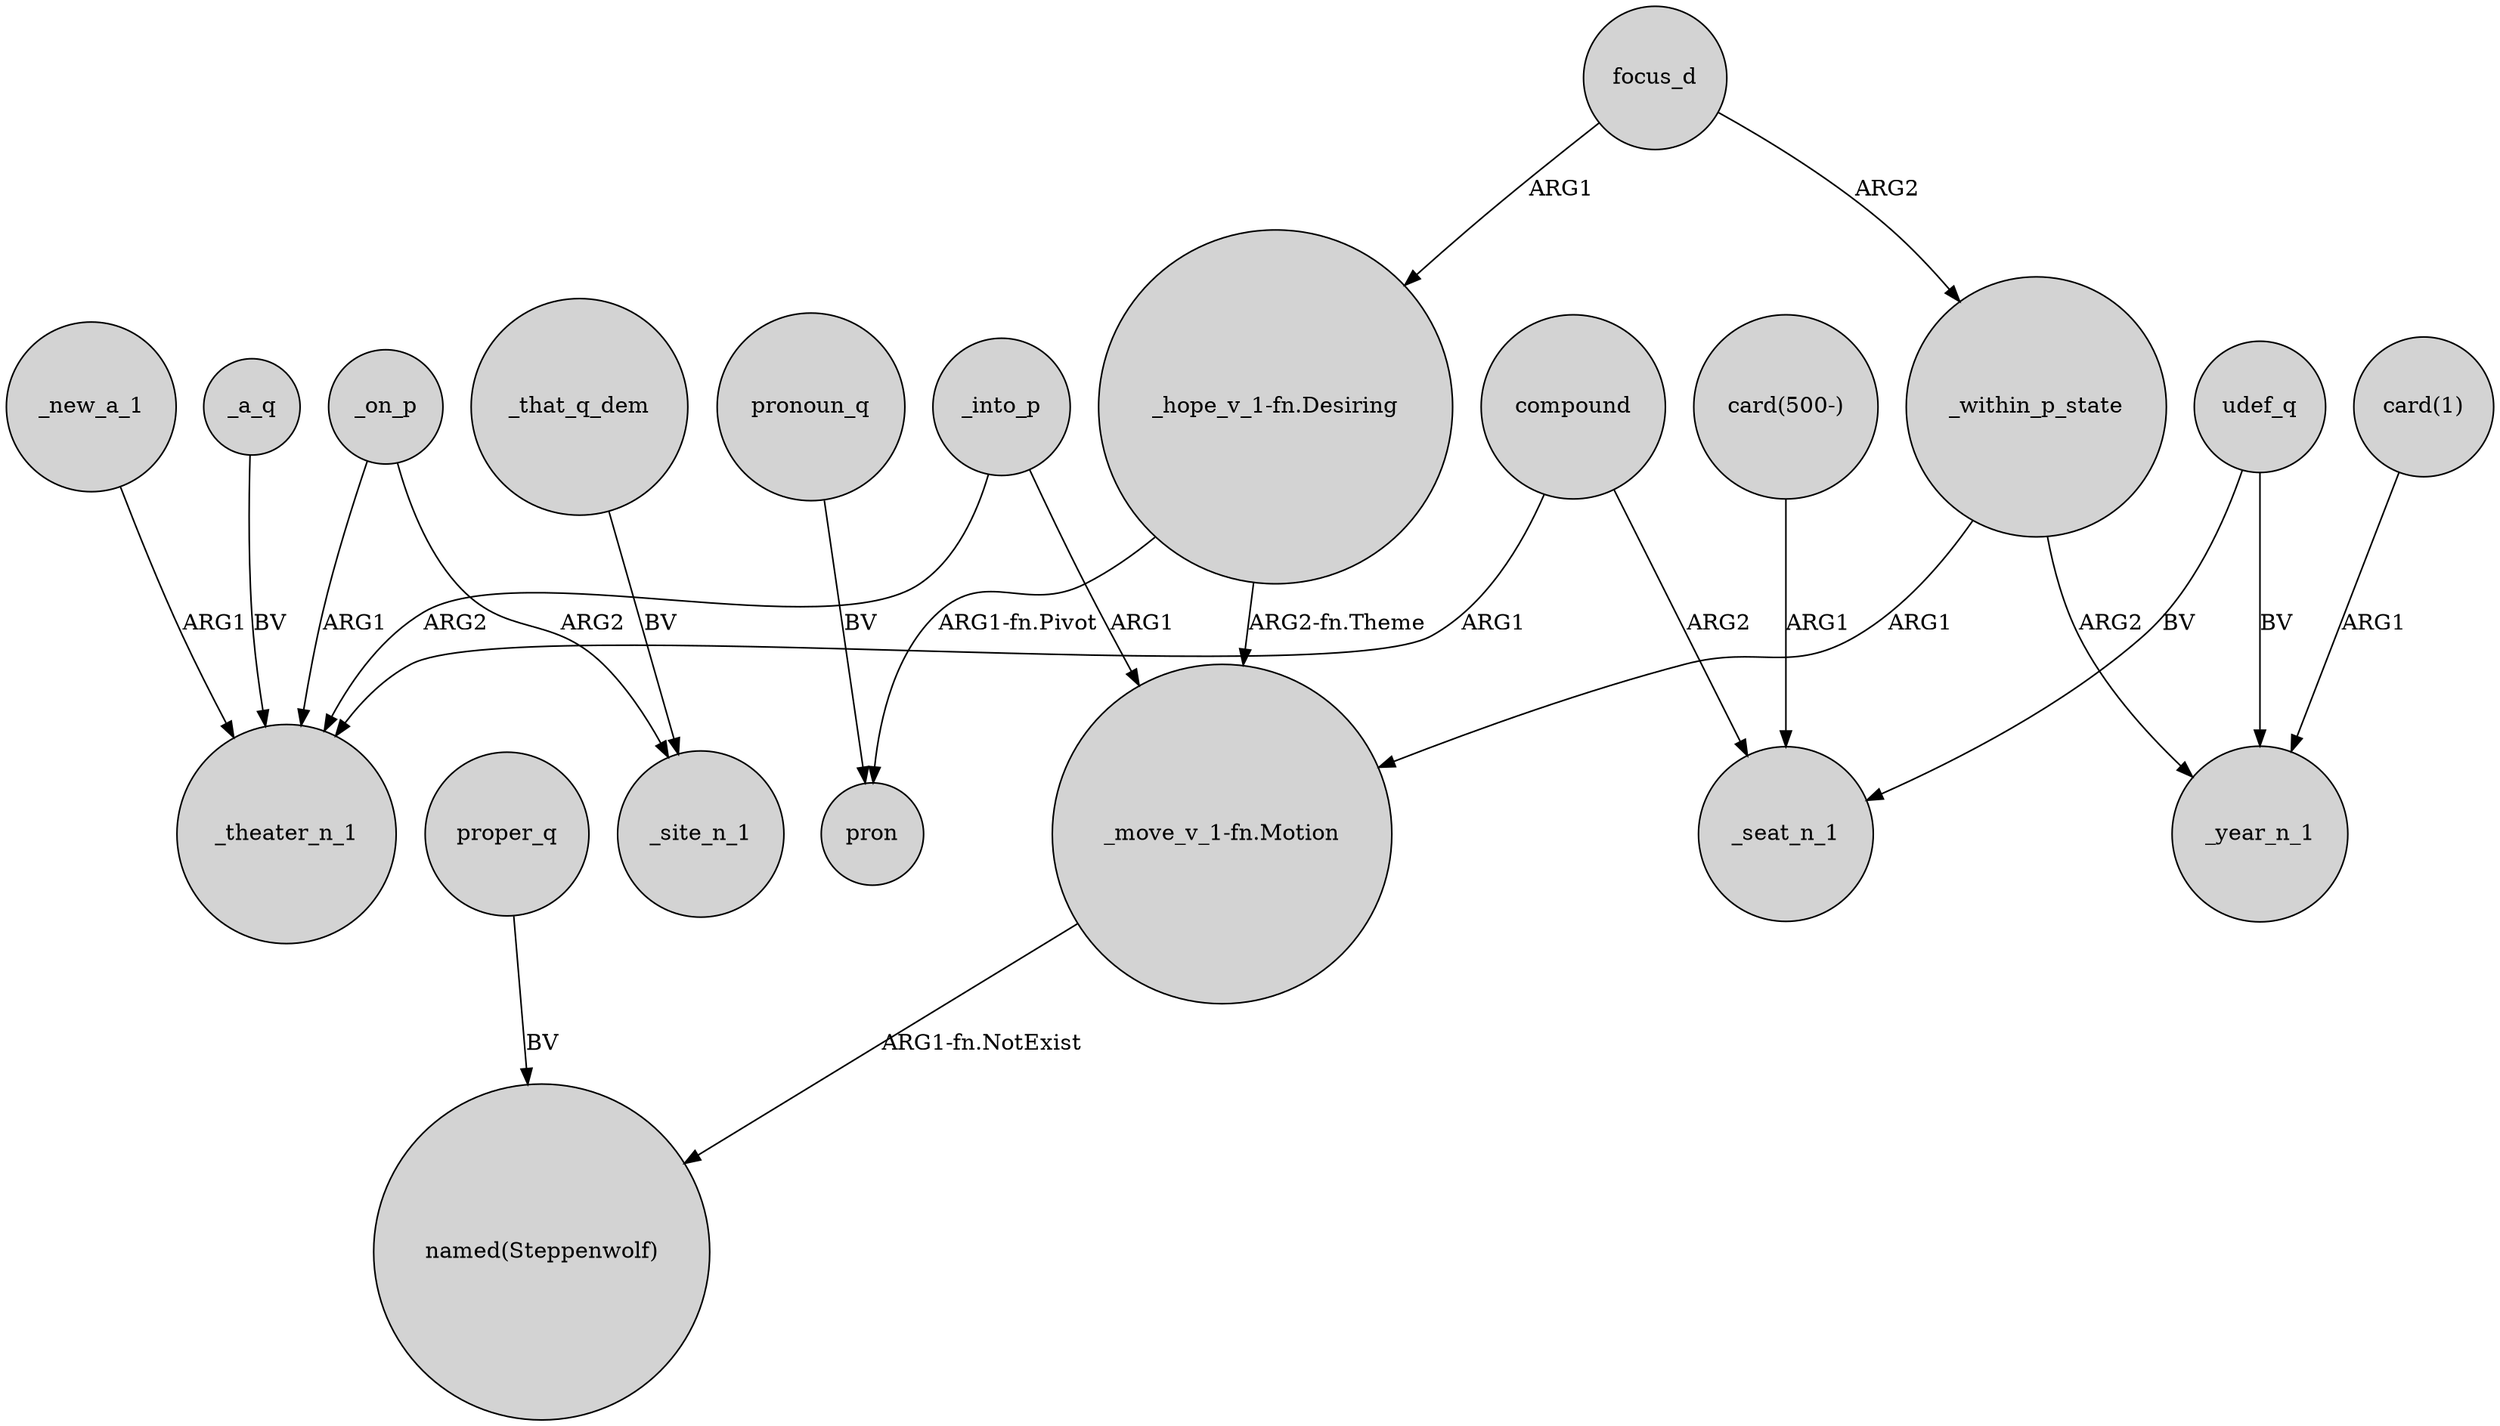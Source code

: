 digraph {
	node [shape=circle style=filled]
	"_hope_v_1-fn.Desiring" -> pron [label="ARG1-fn.Pivot"]
	_into_p -> _theater_n_1 [label=ARG2]
	_a_q -> _theater_n_1 [label=BV]
	proper_q -> "named(Steppenwolf)" [label=BV]
	_into_p -> "_move_v_1-fn.Motion" [label=ARG1]
	_on_p -> _site_n_1 [label=ARG2]
	focus_d -> "_hope_v_1-fn.Desiring" [label=ARG1]
	"_move_v_1-fn.Motion" -> "named(Steppenwolf)" [label="ARG1-fn.NotExist"]
	"card(500-)" -> _seat_n_1 [label=ARG1]
	_within_p_state -> "_move_v_1-fn.Motion" [label=ARG1]
	pronoun_q -> pron [label=BV]
	compound -> _theater_n_1 [label=ARG1]
	focus_d -> _within_p_state [label=ARG2]
	_new_a_1 -> _theater_n_1 [label=ARG1]
	"_hope_v_1-fn.Desiring" -> "_move_v_1-fn.Motion" [label="ARG2-fn.Theme"]
	_within_p_state -> _year_n_1 [label=ARG2]
	"card(1)" -> _year_n_1 [label=ARG1]
	udef_q -> _year_n_1 [label=BV]
	compound -> _seat_n_1 [label=ARG2]
	_on_p -> _theater_n_1 [label=ARG1]
	udef_q -> _seat_n_1 [label=BV]
	_that_q_dem -> _site_n_1 [label=BV]
}
